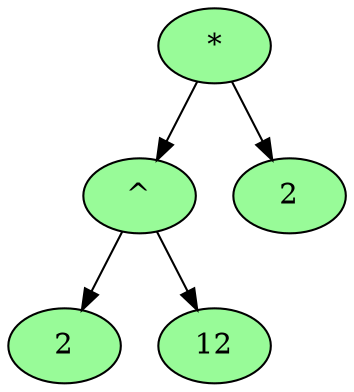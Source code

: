 digraph G {
rankdir = TB
Node0x562b0b144c80 [style=filled, fillcolor = "palegreen" ,label="*"];
Node0x562b0b144c20 [style=filled, fillcolor = "palegreen" ,label="^"];
Node0x562b0b144bf0 [style=filled, fillcolor = "palegreen" ,label="2"];
Node0x562b0b144c50 [style=filled, fillcolor = "palegreen" ,label="12"];
Node0x562b0b144cb0 [style=filled, fillcolor = "palegreen" ,label="2"];
Node0x562b0b144c80->Node0x562b0b144c20
Node0x562b0b144c20->Node0x562b0b144bf0

Node0x562b0b144c20->Node0x562b0b144c50


Node0x562b0b144c80->Node0x562b0b144cb0


}
